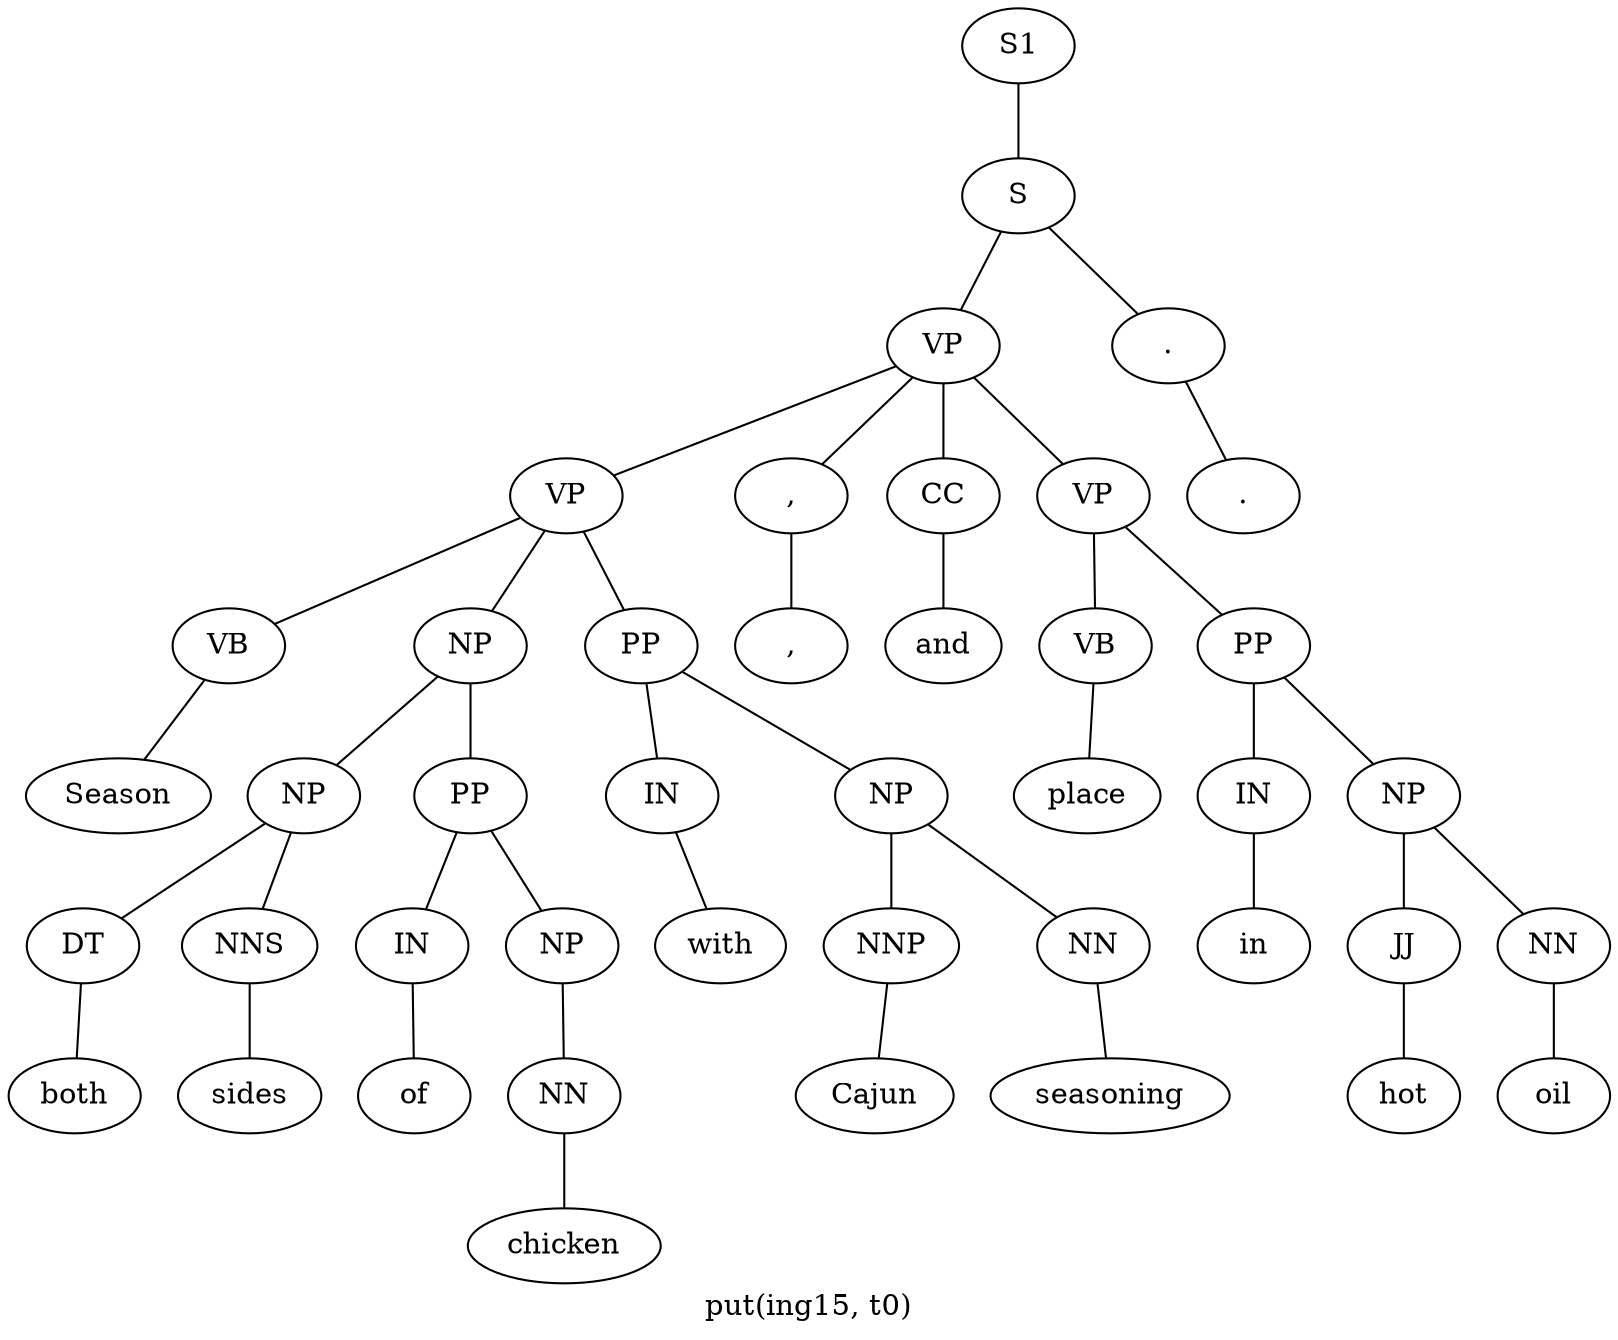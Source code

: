 graph SyntaxGraph {
	label = "put(ing15, t0)";
	Node0 [label="S1"];
	Node1 [label="S"];
	Node2 [label="VP"];
	Node3 [label="VP"];
	Node4 [label="VB"];
	Node5 [label="Season"];
	Node6 [label="NP"];
	Node7 [label="NP"];
	Node8 [label="DT"];
	Node9 [label="both"];
	Node10 [label="NNS"];
	Node11 [label="sides"];
	Node12 [label="PP"];
	Node13 [label="IN"];
	Node14 [label="of"];
	Node15 [label="NP"];
	Node16 [label="NN"];
	Node17 [label="chicken"];
	Node18 [label="PP"];
	Node19 [label="IN"];
	Node20 [label="with"];
	Node21 [label="NP"];
	Node22 [label="NNP"];
	Node23 [label="Cajun"];
	Node24 [label="NN"];
	Node25 [label="seasoning"];
	Node26 [label=","];
	Node27 [label=","];
	Node28 [label="CC"];
	Node29 [label="and"];
	Node30 [label="VP"];
	Node31 [label="VB"];
	Node32 [label="place"];
	Node33 [label="PP"];
	Node34 [label="IN"];
	Node35 [label="in"];
	Node36 [label="NP"];
	Node37 [label="JJ"];
	Node38 [label="hot"];
	Node39 [label="NN"];
	Node40 [label="oil"];
	Node41 [label="."];
	Node42 [label="."];

	Node0 -- Node1;
	Node1 -- Node2;
	Node1 -- Node41;
	Node2 -- Node3;
	Node2 -- Node26;
	Node2 -- Node28;
	Node2 -- Node30;
	Node3 -- Node4;
	Node3 -- Node6;
	Node3 -- Node18;
	Node4 -- Node5;
	Node6 -- Node7;
	Node6 -- Node12;
	Node7 -- Node8;
	Node7 -- Node10;
	Node8 -- Node9;
	Node10 -- Node11;
	Node12 -- Node13;
	Node12 -- Node15;
	Node13 -- Node14;
	Node15 -- Node16;
	Node16 -- Node17;
	Node18 -- Node19;
	Node18 -- Node21;
	Node19 -- Node20;
	Node21 -- Node22;
	Node21 -- Node24;
	Node22 -- Node23;
	Node24 -- Node25;
	Node26 -- Node27;
	Node28 -- Node29;
	Node30 -- Node31;
	Node30 -- Node33;
	Node31 -- Node32;
	Node33 -- Node34;
	Node33 -- Node36;
	Node34 -- Node35;
	Node36 -- Node37;
	Node36 -- Node39;
	Node37 -- Node38;
	Node39 -- Node40;
	Node41 -- Node42;
}